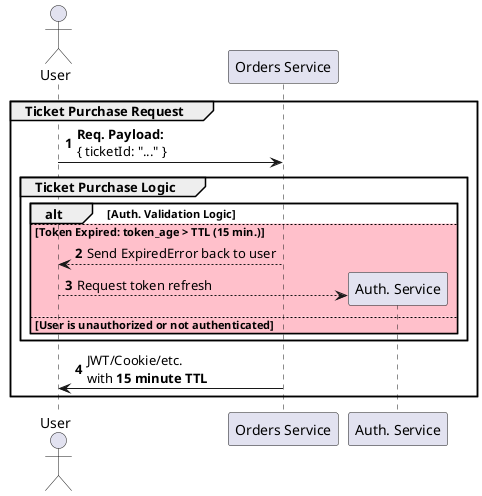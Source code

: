 @startuml
autonumber

actor User as user
participant "Orders Service" as ords


group Ticket Purchase Request
    user -> ords : **Req. Payload:**\n{ ticketId: "..." }
    group Ticket Purchase Logic

        alt Auth. Validation Logic
        else #Pink Token Expired: token_age > TTL (15 min.)
            user <-- ords : Send ExpiredError back to user
            create participant "Auth. Service" as auth
            user --> auth : Request token refresh
            ' ?-> auth : **Refresh token**\na)\nb) User requests ;
        else #Pink User is unauthorized or not authenticated
        end
    end
    user <- ords : JWT/Cookie/etc.\nwith **15 minute TTL**
end

' group Login request
'     user -> auth : **Req. Payload:**\n{ email: "...", pwd: "..."}
'     group Login logic
'         auth -> auth : Validate email
'         auth -> auth : Generate session token
'     end
'     user <- auth : JWT/Cookie/etc.\nwith **15 minute TTL**
' end

@enduml